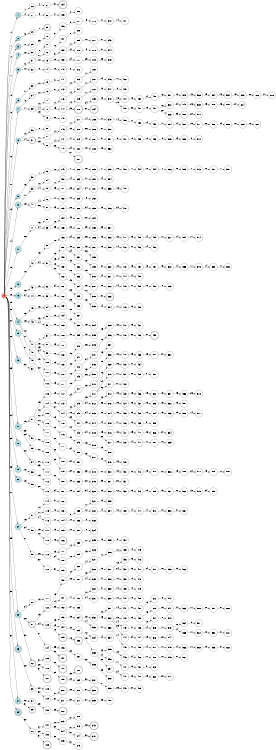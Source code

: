 digraph APTA {
__start0 [label="" shape="none"];

rankdir=LR;
size="8,5";

s0 [style="filled", color="black", fillcolor="#ff817b" shape="circle", label="0"];
s1 [style="rounded,filled", color="black", fillcolor="powderblue" shape="doublecircle", label="1"];
s2 [style="filled", color="black", fillcolor="powderblue" shape="circle", label="2"];
s3 [style="rounded,filled", color="black", fillcolor="powderblue" shape="doublecircle", label="3"];
s4 [style="filled", color="black", fillcolor="powderblue" shape="circle", label="4"];
s5 [style="filled", color="black", fillcolor="powderblue" shape="circle", label="5"];
s6 [style="filled", color="black", fillcolor="powderblue" shape="circle", label="6"];
s7 [style="filled", color="black", fillcolor="powderblue" shape="circle", label="7"];
s8 [style="filled", color="black", fillcolor="powderblue" shape="circle", label="8"];
s9 [style="filled", color="black", fillcolor="powderblue" shape="circle", label="9"];
s10 [style="filled", color="black", fillcolor="powderblue" shape="circle", label="10"];
s11 [style="filled", color="black", fillcolor="powderblue" shape="circle", label="11"];
s12 [style="filled", color="black", fillcolor="powderblue" shape="circle", label="12"];
s13 [style="filled", color="black", fillcolor="powderblue" shape="circle", label="13"];
s14 [style="filled", color="black", fillcolor="powderblue" shape="circle", label="14"];
s15 [style="filled", color="black", fillcolor="powderblue" shape="circle", label="15"];
s16 [style="filled", color="black", fillcolor="powderblue" shape="circle", label="16"];
s17 [style="filled", color="black", fillcolor="powderblue" shape="circle", label="17"];
s18 [style="filled", color="black", fillcolor="powderblue" shape="circle", label="18"];
s19 [style="filled", color="black", fillcolor="powderblue" shape="circle", label="19"];
s20 [style="filled", color="black", fillcolor="powderblue" shape="circle", label="20"];
s21 [style="filled", color="black", fillcolor="powderblue" shape="circle", label="21"];
s22 [style="filled", color="black", fillcolor="powderblue" shape="circle", label="22"];
s23 [style="rounded,filled", color="black", fillcolor="powderblue" shape="doublecircle", label="23"];
s24 [style="filled", color="black", fillcolor="powderblue" shape="circle", label="24"];
s25 [style="rounded,filled", color="black", fillcolor="powderblue" shape="doublecircle", label="25"];
s26 [style="filled", color="black", fillcolor="white" shape="circle", label="26"];
s27 [style="filled", color="black", fillcolor="white" shape="circle", label="27"];
s28 [style="filled", color="black", fillcolor="white" shape="circle", label="28"];
s29 [style="filled", color="black", fillcolor="white" shape="circle", label="29"];
s30 [style="filled", color="black", fillcolor="white" shape="circle", label="30"];
s31 [style="filled", color="black", fillcolor="white" shape="circle", label="31"];
s32 [style="filled", color="black", fillcolor="white" shape="circle", label="32"];
s33 [style="filled", color="black", fillcolor="white" shape="circle", label="33"];
s34 [style="filled", color="black", fillcolor="white" shape="circle", label="34"];
s35 [style="filled", color="black", fillcolor="white" shape="circle", label="35"];
s36 [style="filled", color="black", fillcolor="white" shape="circle", label="36"];
s37 [style="rounded,filled", color="black", fillcolor="white" shape="doublecircle", label="37"];
s38 [style="filled", color="black", fillcolor="white" shape="circle", label="38"];
s39 [style="filled", color="black", fillcolor="white" shape="circle", label="39"];
s40 [style="filled", color="black", fillcolor="white" shape="circle", label="40"];
s41 [style="filled", color="black", fillcolor="white" shape="circle", label="41"];
s42 [style="filled", color="black", fillcolor="white" shape="circle", label="42"];
s43 [style="filled", color="black", fillcolor="white" shape="circle", label="43"];
s44 [style="filled", color="black", fillcolor="white" shape="circle", label="44"];
s45 [style="filled", color="black", fillcolor="white" shape="circle", label="45"];
s46 [style="filled", color="black", fillcolor="white" shape="circle", label="46"];
s47 [style="filled", color="black", fillcolor="white" shape="circle", label="47"];
s48 [style="filled", color="black", fillcolor="white" shape="circle", label="48"];
s49 [style="filled", color="black", fillcolor="white" shape="circle", label="49"];
s50 [style="filled", color="black", fillcolor="white" shape="circle", label="50"];
s51 [style="filled", color="black", fillcolor="white" shape="circle", label="51"];
s52 [style="filled", color="black", fillcolor="white" shape="circle", label="52"];
s53 [style="filled", color="black", fillcolor="white" shape="circle", label="53"];
s54 [style="filled", color="black", fillcolor="white" shape="circle", label="54"];
s55 [style="filled", color="black", fillcolor="white" shape="circle", label="55"];
s56 [style="filled", color="black", fillcolor="white" shape="circle", label="56"];
s57 [style="filled", color="black", fillcolor="white" shape="circle", label="57"];
s58 [style="filled", color="black", fillcolor="white" shape="circle", label="58"];
s59 [style="filled", color="black", fillcolor="white" shape="circle", label="59"];
s60 [style="filled", color="black", fillcolor="white" shape="circle", label="60"];
s61 [style="rounded,filled", color="black", fillcolor="white" shape="doublecircle", label="61"];
s62 [style="rounded,filled", color="black", fillcolor="white" shape="doublecircle", label="62"];
s63 [style="filled", color="black", fillcolor="white" shape="circle", label="63"];
s64 [style="filled", color="black", fillcolor="white" shape="circle", label="64"];
s65 [style="rounded,filled", color="black", fillcolor="white" shape="doublecircle", label="65"];
s66 [style="filled", color="black", fillcolor="white" shape="circle", label="66"];
s67 [style="filled", color="black", fillcolor="white" shape="circle", label="67"];
s68 [style="filled", color="black", fillcolor="white" shape="circle", label="68"];
s69 [style="rounded,filled", color="black", fillcolor="white" shape="doublecircle", label="69"];
s70 [style="filled", color="black", fillcolor="white" shape="circle", label="70"];
s71 [style="filled", color="black", fillcolor="white" shape="circle", label="71"];
s72 [style="filled", color="black", fillcolor="white" shape="circle", label="72"];
s73 [style="filled", color="black", fillcolor="white" shape="circle", label="73"];
s74 [style="filled", color="black", fillcolor="white" shape="circle", label="74"];
s75 [style="filled", color="black", fillcolor="white" shape="circle", label="75"];
s76 [style="filled", color="black", fillcolor="white" shape="circle", label="76"];
s77 [style="filled", color="black", fillcolor="white" shape="circle", label="77"];
s78 [style="filled", color="black", fillcolor="white" shape="circle", label="78"];
s79 [style="filled", color="black", fillcolor="white" shape="circle", label="79"];
s80 [style="filled", color="black", fillcolor="white" shape="circle", label="80"];
s81 [style="filled", color="black", fillcolor="white" shape="circle", label="81"];
s82 [style="filled", color="black", fillcolor="white" shape="circle", label="82"];
s83 [style="filled", color="black", fillcolor="white" shape="circle", label="83"];
s84 [style="filled", color="black", fillcolor="white" shape="circle", label="84"];
s85 [style="filled", color="black", fillcolor="white" shape="circle", label="85"];
s86 [style="filled", color="black", fillcolor="white" shape="circle", label="86"];
s87 [style="filled", color="black", fillcolor="white" shape="circle", label="87"];
s88 [style="filled", color="black", fillcolor="white" shape="circle", label="88"];
s89 [style="filled", color="black", fillcolor="white" shape="circle", label="89"];
s90 [style="filled", color="black", fillcolor="white" shape="circle", label="90"];
s91 [style="filled", color="black", fillcolor="white" shape="circle", label="91"];
s92 [style="filled", color="black", fillcolor="white" shape="circle", label="92"];
s93 [style="filled", color="black", fillcolor="white" shape="circle", label="93"];
s94 [style="filled", color="black", fillcolor="white" shape="circle", label="94"];
s95 [style="filled", color="black", fillcolor="white" shape="circle", label="95"];
s96 [style="filled", color="black", fillcolor="white" shape="circle", label="96"];
s97 [style="filled", color="black", fillcolor="white" shape="circle", label="97"];
s98 [style="filled", color="black", fillcolor="white" shape="circle", label="98"];
s99 [style="filled", color="black", fillcolor="white" shape="circle", label="99"];
s100 [style="filled", color="black", fillcolor="white" shape="circle", label="100"];
s101 [style="filled", color="black", fillcolor="white" shape="circle", label="101"];
s102 [style="filled", color="black", fillcolor="white" shape="circle", label="102"];
s103 [style="filled", color="black", fillcolor="white" shape="circle", label="103"];
s104 [style="filled", color="black", fillcolor="white" shape="circle", label="104"];
s105 [style="filled", color="black", fillcolor="white" shape="circle", label="105"];
s106 [style="filled", color="black", fillcolor="white" shape="circle", label="106"];
s107 [style="filled", color="black", fillcolor="white" shape="circle", label="107"];
s108 [style="filled", color="black", fillcolor="white" shape="circle", label="108"];
s109 [style="filled", color="black", fillcolor="white" shape="circle", label="109"];
s110 [style="filled", color="black", fillcolor="white" shape="circle", label="110"];
s111 [style="filled", color="black", fillcolor="white" shape="circle", label="111"];
s112 [style="filled", color="black", fillcolor="white" shape="circle", label="112"];
s113 [style="filled", color="black", fillcolor="white" shape="circle", label="113"];
s114 [style="filled", color="black", fillcolor="white" shape="circle", label="114"];
s115 [style="filled", color="black", fillcolor="white" shape="circle", label="115"];
s116 [style="filled", color="black", fillcolor="white" shape="circle", label="116"];
s117 [style="filled", color="black", fillcolor="white" shape="circle", label="117"];
s118 [style="filled", color="black", fillcolor="white" shape="circle", label="118"];
s119 [style="filled", color="black", fillcolor="white" shape="circle", label="119"];
s120 [style="filled", color="black", fillcolor="white" shape="circle", label="120"];
s121 [style="filled", color="black", fillcolor="white" shape="circle", label="121"];
s122 [style="filled", color="black", fillcolor="white" shape="circle", label="122"];
s123 [style="filled", color="black", fillcolor="white" shape="circle", label="123"];
s124 [style="filled", color="black", fillcolor="white" shape="circle", label="124"];
s125 [style="filled", color="black", fillcolor="white" shape="circle", label="125"];
s126 [style="filled", color="black", fillcolor="white" shape="circle", label="126"];
s127 [style="rounded,filled", color="black", fillcolor="white" shape="doublecircle", label="127"];
s128 [style="filled", color="black", fillcolor="white" shape="circle", label="128"];
s129 [style="filled", color="black", fillcolor="white" shape="circle", label="129"];
s130 [style="filled", color="black", fillcolor="white" shape="circle", label="130"];
s131 [style="filled", color="black", fillcolor="white" shape="circle", label="131"];
s132 [style="filled", color="black", fillcolor="white" shape="circle", label="132"];
s133 [style="rounded,filled", color="black", fillcolor="white" shape="doublecircle", label="133"];
s134 [style="rounded,filled", color="black", fillcolor="white" shape="doublecircle", label="134"];
s135 [style="filled", color="black", fillcolor="white" shape="circle", label="135"];
s136 [style="filled", color="black", fillcolor="white" shape="circle", label="136"];
s137 [style="filled", color="black", fillcolor="white" shape="circle", label="137"];
s138 [style="filled", color="black", fillcolor="white" shape="circle", label="138"];
s139 [style="filled", color="black", fillcolor="white" shape="circle", label="139"];
s140 [style="filled", color="black", fillcolor="white" shape="circle", label="140"];
s141 [style="filled", color="black", fillcolor="white" shape="circle", label="141"];
s142 [style="filled", color="black", fillcolor="white" shape="circle", label="142"];
s143 [style="filled", color="black", fillcolor="white" shape="circle", label="143"];
s144 [style="filled", color="black", fillcolor="white" shape="circle", label="144"];
s145 [style="filled", color="black", fillcolor="white" shape="circle", label="145"];
s146 [style="filled", color="black", fillcolor="white" shape="circle", label="146"];
s147 [style="filled", color="black", fillcolor="white" shape="circle", label="147"];
s148 [style="filled", color="black", fillcolor="white" shape="circle", label="148"];
s149 [style="filled", color="black", fillcolor="white" shape="circle", label="149"];
s150 [style="filled", color="black", fillcolor="white" shape="circle", label="150"];
s151 [style="filled", color="black", fillcolor="white" shape="circle", label="151"];
s152 [style="filled", color="black", fillcolor="white" shape="circle", label="152"];
s153 [style="filled", color="black", fillcolor="white" shape="circle", label="153"];
s154 [style="filled", color="black", fillcolor="white" shape="circle", label="154"];
s155 [style="filled", color="black", fillcolor="white" shape="circle", label="155"];
s156 [style="filled", color="black", fillcolor="white" shape="circle", label="156"];
s157 [style="filled", color="black", fillcolor="white" shape="circle", label="157"];
s158 [style="filled", color="black", fillcolor="white" shape="circle", label="158"];
s159 [style="filled", color="black", fillcolor="white" shape="circle", label="159"];
s160 [style="filled", color="black", fillcolor="white" shape="circle", label="160"];
s161 [style="filled", color="black", fillcolor="white" shape="circle", label="161"];
s162 [style="filled", color="black", fillcolor="white" shape="circle", label="162"];
s163 [style="filled", color="black", fillcolor="white" shape="circle", label="163"];
s164 [style="filled", color="black", fillcolor="white" shape="circle", label="164"];
s165 [style="filled", color="black", fillcolor="white" shape="circle", label="165"];
s166 [style="filled", color="black", fillcolor="white" shape="circle", label="166"];
s167 [style="filled", color="black", fillcolor="white" shape="circle", label="167"];
s168 [style="filled", color="black", fillcolor="white" shape="circle", label="168"];
s169 [style="filled", color="black", fillcolor="white" shape="circle", label="169"];
s170 [style="filled", color="black", fillcolor="white" shape="circle", label="170"];
s171 [style="filled", color="black", fillcolor="white" shape="circle", label="171"];
s172 [style="filled", color="black", fillcolor="white" shape="circle", label="172"];
s173 [style="filled", color="black", fillcolor="white" shape="circle", label="173"];
s174 [style="filled", color="black", fillcolor="white" shape="circle", label="174"];
s175 [style="filled", color="black", fillcolor="white" shape="circle", label="175"];
s176 [style="filled", color="black", fillcolor="white" shape="circle", label="176"];
s177 [style="filled", color="black", fillcolor="white" shape="circle", label="177"];
s178 [style="filled", color="black", fillcolor="white" shape="circle", label="178"];
s179 [style="filled", color="black", fillcolor="white" shape="circle", label="179"];
s180 [style="filled", color="black", fillcolor="white" shape="circle", label="180"];
s181 [style="filled", color="black", fillcolor="white" shape="circle", label="181"];
s182 [style="filled", color="black", fillcolor="white" shape="circle", label="182"];
s183 [style="filled", color="black", fillcolor="white" shape="circle", label="183"];
s184 [style="filled", color="black", fillcolor="white" shape="circle", label="184"];
s185 [style="filled", color="black", fillcolor="white" shape="circle", label="185"];
s186 [style="rounded,filled", color="black", fillcolor="white" shape="doublecircle", label="186"];
s187 [style="filled", color="black", fillcolor="white" shape="circle", label="187"];
s188 [style="filled", color="black", fillcolor="white" shape="circle", label="188"];
s189 [style="filled", color="black", fillcolor="white" shape="circle", label="189"];
s190 [style="filled", color="black", fillcolor="white" shape="circle", label="190"];
s191 [style="filled", color="black", fillcolor="white" shape="circle", label="191"];
s192 [style="filled", color="black", fillcolor="white" shape="circle", label="192"];
s193 [style="filled", color="black", fillcolor="white" shape="circle", label="193"];
s194 [style="filled", color="black", fillcolor="white" shape="circle", label="194"];
s195 [style="rounded,filled", color="black", fillcolor="white" shape="doublecircle", label="195"];
s196 [style="filled", color="black", fillcolor="white" shape="circle", label="196"];
s197 [style="rounded,filled", color="black", fillcolor="white" shape="doublecircle", label="197"];
s198 [style="rounded,filled", color="black", fillcolor="white" shape="doublecircle", label="198"];
s199 [style="rounded,filled", color="black", fillcolor="white" shape="doublecircle", label="199"];
s200 [style="rounded,filled", color="black", fillcolor="white" shape="doublecircle", label="200"];
s201 [style="filled", color="black", fillcolor="white" shape="circle", label="201"];
s202 [style="rounded,filled", color="black", fillcolor="white" shape="doublecircle", label="202"];
s203 [style="filled", color="black", fillcolor="white" shape="circle", label="203"];
s204 [style="filled", color="black", fillcolor="white" shape="circle", label="204"];
s205 [style="filled", color="black", fillcolor="white" shape="circle", label="205"];
s206 [style="filled", color="black", fillcolor="white" shape="circle", label="206"];
s207 [style="filled", color="black", fillcolor="white" shape="circle", label="207"];
s208 [style="filled", color="black", fillcolor="white" shape="circle", label="208"];
s209 [style="filled", color="black", fillcolor="white" shape="circle", label="209"];
s210 [style="filled", color="black", fillcolor="white" shape="circle", label="210"];
s211 [style="filled", color="black", fillcolor="white" shape="circle", label="211"];
s212 [style="filled", color="black", fillcolor="white" shape="circle", label="212"];
s213 [style="filled", color="black", fillcolor="white" shape="circle", label="213"];
s214 [style="filled", color="black", fillcolor="white" shape="circle", label="214"];
s215 [style="filled", color="black", fillcolor="white" shape="circle", label="215"];
s216 [style="rounded,filled", color="black", fillcolor="white" shape="doublecircle", label="216"];
s217 [style="filled", color="black", fillcolor="white" shape="circle", label="217"];
s218 [style="filled", color="black", fillcolor="white" shape="circle", label="218"];
s219 [style="filled", color="black", fillcolor="white" shape="circle", label="219"];
s220 [style="filled", color="black", fillcolor="white" shape="circle", label="220"];
s221 [style="rounded,filled", color="black", fillcolor="white" shape="doublecircle", label="221"];
s222 [style="filled", color="black", fillcolor="white" shape="circle", label="222"];
s223 [style="filled", color="black", fillcolor="white" shape="circle", label="223"];
s224 [style="filled", color="black", fillcolor="white" shape="circle", label="224"];
s225 [style="filled", color="black", fillcolor="white" shape="circle", label="225"];
s226 [style="filled", color="black", fillcolor="white" shape="circle", label="226"];
s227 [style="filled", color="black", fillcolor="white" shape="circle", label="227"];
s228 [style="filled", color="black", fillcolor="white" shape="circle", label="228"];
s229 [style="filled", color="black", fillcolor="white" shape="circle", label="229"];
s230 [style="filled", color="black", fillcolor="white" shape="circle", label="230"];
s231 [style="filled", color="black", fillcolor="white" shape="circle", label="231"];
s232 [style="filled", color="black", fillcolor="white" shape="circle", label="232"];
s233 [style="filled", color="black", fillcolor="white" shape="circle", label="233"];
s234 [style="filled", color="black", fillcolor="white" shape="circle", label="234"];
s235 [style="filled", color="black", fillcolor="white" shape="circle", label="235"];
s236 [style="filled", color="black", fillcolor="white" shape="circle", label="236"];
s237 [style="filled", color="black", fillcolor="white" shape="circle", label="237"];
s238 [style="filled", color="black", fillcolor="white" shape="circle", label="238"];
s239 [style="filled", color="black", fillcolor="white" shape="circle", label="239"];
s240 [style="filled", color="black", fillcolor="white" shape="circle", label="240"];
s241 [style="filled", color="black", fillcolor="white" shape="circle", label="241"];
s242 [style="filled", color="black", fillcolor="white" shape="circle", label="242"];
s243 [style="filled", color="black", fillcolor="white" shape="circle", label="243"];
s244 [style="filled", color="black", fillcolor="white" shape="circle", label="244"];
s245 [style="filled", color="black", fillcolor="white" shape="circle", label="245"];
s246 [style="filled", color="black", fillcolor="white" shape="circle", label="246"];
s247 [style="filled", color="black", fillcolor="white" shape="circle", label="247"];
s248 [style="filled", color="black", fillcolor="white" shape="circle", label="248"];
s249 [style="filled", color="black", fillcolor="white" shape="circle", label="249"];
s250 [style="filled", color="black", fillcolor="white" shape="circle", label="250"];
s251 [style="filled", color="black", fillcolor="white" shape="circle", label="251"];
s252 [style="filled", color="black", fillcolor="white" shape="circle", label="252"];
s253 [style="filled", color="black", fillcolor="white" shape="circle", label="253"];
s254 [style="filled", color="black", fillcolor="white" shape="circle", label="254"];
s255 [style="filled", color="black", fillcolor="white" shape="circle", label="255"];
s256 [style="filled", color="black", fillcolor="white" shape="circle", label="256"];
s257 [style="filled", color="black", fillcolor="white" shape="circle", label="257"];
s258 [style="filled", color="black", fillcolor="white" shape="circle", label="258"];
s259 [style="filled", color="black", fillcolor="white" shape="circle", label="259"];
s260 [style="filled", color="black", fillcolor="white" shape="circle", label="260"];
s261 [style="filled", color="black", fillcolor="white" shape="circle", label="261"];
s262 [style="filled", color="black", fillcolor="white" shape="circle", label="262"];
s263 [style="filled", color="black", fillcolor="white" shape="circle", label="263"];
s264 [style="filled", color="black", fillcolor="white" shape="circle", label="264"];
s265 [style="filled", color="black", fillcolor="white" shape="circle", label="265"];
s266 [style="rounded,filled", color="black", fillcolor="white" shape="doublecircle", label="266"];
s267 [style="filled", color="black", fillcolor="white" shape="circle", label="267"];
s268 [style="rounded,filled", color="black", fillcolor="white" shape="doublecircle", label="268"];
s269 [style="filled", color="black", fillcolor="white" shape="circle", label="269"];
s270 [style="filled", color="black", fillcolor="white" shape="circle", label="270"];
s271 [style="filled", color="black", fillcolor="white" shape="circle", label="271"];
s272 [style="filled", color="black", fillcolor="white" shape="circle", label="272"];
s273 [style="filled", color="black", fillcolor="white" shape="circle", label="273"];
s274 [style="filled", color="black", fillcolor="white" shape="circle", label="274"];
s275 [style="filled", color="black", fillcolor="white" shape="circle", label="275"];
s276 [style="filled", color="black", fillcolor="white" shape="circle", label="276"];
s277 [style="filled", color="black", fillcolor="white" shape="circle", label="277"];
s278 [style="filled", color="black", fillcolor="white" shape="circle", label="278"];
s279 [style="filled", color="black", fillcolor="white" shape="circle", label="279"];
s280 [style="filled", color="black", fillcolor="white" shape="circle", label="280"];
s281 [style="filled", color="black", fillcolor="white" shape="circle", label="281"];
s282 [style="filled", color="black", fillcolor="white" shape="circle", label="282"];
s283 [style="filled", color="black", fillcolor="white" shape="circle", label="283"];
s284 [style="rounded,filled", color="black", fillcolor="white" shape="doublecircle", label="284"];
s285 [style="filled", color="black", fillcolor="white" shape="circle", label="285"];
s286 [style="filled", color="black", fillcolor="white" shape="circle", label="286"];
s287 [style="filled", color="black", fillcolor="white" shape="circle", label="287"];
s288 [style="filled", color="black", fillcolor="white" shape="circle", label="288"];
s289 [style="filled", color="black", fillcolor="white" shape="circle", label="289"];
s290 [style="filled", color="black", fillcolor="white" shape="circle", label="290"];
s291 [style="filled", color="black", fillcolor="white" shape="circle", label="291"];
s292 [style="filled", color="black", fillcolor="white" shape="circle", label="292"];
s293 [style="filled", color="black", fillcolor="white" shape="circle", label="293"];
s294 [style="filled", color="black", fillcolor="white" shape="circle", label="294"];
s295 [style="filled", color="black", fillcolor="white" shape="circle", label="295"];
s296 [style="filled", color="black", fillcolor="white" shape="circle", label="296"];
s297 [style="filled", color="black", fillcolor="white" shape="circle", label="297"];
s298 [style="filled", color="black", fillcolor="white" shape="circle", label="298"];
s299 [style="filled", color="black", fillcolor="white" shape="circle", label="299"];
s300 [style="filled", color="black", fillcolor="white" shape="circle", label="300"];
s301 [style="filled", color="black", fillcolor="white" shape="circle", label="301"];
s302 [style="filled", color="black", fillcolor="white" shape="circle", label="302"];
s303 [style="filled", color="black", fillcolor="white" shape="circle", label="303"];
s304 [style="filled", color="black", fillcolor="white" shape="circle", label="304"];
s305 [style="filled", color="black", fillcolor="white" shape="circle", label="305"];
s306 [style="filled", color="black", fillcolor="white" shape="circle", label="306"];
s307 [style="filled", color="black", fillcolor="white" shape="circle", label="307"];
s308 [style="filled", color="black", fillcolor="white" shape="circle", label="308"];
s309 [style="filled", color="black", fillcolor="white" shape="circle", label="309"];
s310 [style="filled", color="black", fillcolor="white" shape="circle", label="310"];
s311 [style="filled", color="black", fillcolor="white" shape="circle", label="311"];
s312 [style="filled", color="black", fillcolor="white" shape="circle", label="312"];
s313 [style="filled", color="black", fillcolor="white" shape="circle", label="313"];
s314 [style="filled", color="black", fillcolor="white" shape="circle", label="314"];
s315 [style="filled", color="black", fillcolor="white" shape="circle", label="315"];
s316 [style="filled", color="black", fillcolor="white" shape="circle", label="316"];
s317 [style="filled", color="black", fillcolor="white" shape="circle", label="317"];
s318 [style="filled", color="black", fillcolor="white" shape="circle", label="318"];
s319 [style="filled", color="black", fillcolor="white" shape="circle", label="319"];
s320 [style="filled", color="black", fillcolor="white" shape="circle", label="320"];
s321 [style="filled", color="black", fillcolor="white" shape="circle", label="321"];
s322 [style="filled", color="black", fillcolor="white" shape="circle", label="322"];
s323 [style="filled", color="black", fillcolor="white" shape="circle", label="323"];
s324 [style="filled", color="black", fillcolor="white" shape="circle", label="324"];
s325 [style="filled", color="black", fillcolor="white" shape="circle", label="325"];
s326 [style="filled", color="black", fillcolor="white" shape="circle", label="326"];
s327 [style="filled", color="black", fillcolor="white" shape="circle", label="327"];
s328 [style="filled", color="black", fillcolor="white" shape="circle", label="328"];
s329 [style="filled", color="black", fillcolor="white" shape="circle", label="329"];
s330 [style="filled", color="black", fillcolor="white" shape="circle", label="330"];
s331 [style="filled", color="black", fillcolor="white" shape="circle", label="331"];
s332 [style="filled", color="black", fillcolor="white" shape="circle", label="332"];
s333 [style="filled", color="black", fillcolor="white" shape="circle", label="333"];
s334 [style="filled", color="black", fillcolor="white" shape="circle", label="334"];
s335 [style="filled", color="black", fillcolor="white" shape="circle", label="335"];
s336 [style="filled", color="black", fillcolor="white" shape="circle", label="336"];
s337 [style="filled", color="black", fillcolor="white" shape="circle", label="337"];
s338 [style="rounded,filled", color="black", fillcolor="white" shape="doublecircle", label="338"];
s339 [style="filled", color="black", fillcolor="white" shape="circle", label="339"];
s340 [style="rounded,filled", color="black", fillcolor="white" shape="doublecircle", label="340"];
s341 [style="rounded,filled", color="black", fillcolor="white" shape="doublecircle", label="341"];
s342 [style="filled", color="black", fillcolor="white" shape="circle", label="342"];
s343 [style="filled", color="black", fillcolor="white" shape="circle", label="343"];
s344 [style="filled", color="black", fillcolor="white" shape="circle", label="344"];
s345 [style="filled", color="black", fillcolor="white" shape="circle", label="345"];
s346 [style="filled", color="black", fillcolor="white" shape="circle", label="346"];
s347 [style="filled", color="black", fillcolor="white" shape="circle", label="347"];
s348 [style="filled", color="black", fillcolor="white" shape="circle", label="348"];
s349 [style="filled", color="black", fillcolor="white" shape="circle", label="349"];
s350 [style="filled", color="black", fillcolor="white" shape="circle", label="350"];
s351 [style="filled", color="black", fillcolor="white" shape="circle", label="351"];
s352 [style="filled", color="black", fillcolor="white" shape="circle", label="352"];
s353 [style="filled", color="black", fillcolor="white" shape="circle", label="353"];
s354 [style="filled", color="black", fillcolor="white" shape="circle", label="354"];
s355 [style="filled", color="black", fillcolor="white" shape="circle", label="355"];
s356 [style="filled", color="black", fillcolor="white" shape="circle", label="356"];
s357 [style="filled", color="black", fillcolor="white" shape="circle", label="357"];
s358 [style="filled", color="black", fillcolor="white" shape="circle", label="358"];
s359 [style="filled", color="black", fillcolor="white" shape="circle", label="359"];
s360 [style="filled", color="black", fillcolor="white" shape="circle", label="360"];
s361 [style="filled", color="black", fillcolor="white" shape="circle", label="361"];
s362 [style="filled", color="black", fillcolor="white" shape="circle", label="362"];
s363 [style="rounded,filled", color="black", fillcolor="white" shape="doublecircle", label="363"];
s364 [style="filled", color="black", fillcolor="white" shape="circle", label="364"];
s365 [style="filled", color="black", fillcolor="white" shape="circle", label="365"];
s366 [style="filled", color="black", fillcolor="white" shape="circle", label="366"];
s367 [style="filled", color="black", fillcolor="white" shape="circle", label="367"];
s368 [style="filled", color="black", fillcolor="white" shape="circle", label="368"];
s369 [style="filled", color="black", fillcolor="white" shape="circle", label="369"];
s370 [style="filled", color="black", fillcolor="white" shape="circle", label="370"];
s371 [style="filled", color="black", fillcolor="white" shape="circle", label="371"];
s372 [style="filled", color="black", fillcolor="white" shape="circle", label="372"];
s373 [style="filled", color="black", fillcolor="white" shape="circle", label="373"];
s374 [style="filled", color="black", fillcolor="white" shape="circle", label="374"];
s375 [style="filled", color="black", fillcolor="white" shape="circle", label="375"];
s376 [style="filled", color="black", fillcolor="white" shape="circle", label="376"];
s377 [style="filled", color="black", fillcolor="white" shape="circle", label="377"];
s378 [style="filled", color="black", fillcolor="white" shape="circle", label="378"];
s379 [style="filled", color="black", fillcolor="white" shape="circle", label="379"];
s380 [style="filled", color="black", fillcolor="white" shape="circle", label="380"];
s381 [style="filled", color="black", fillcolor="white" shape="circle", label="381"];
s382 [style="filled", color="black", fillcolor="white" shape="circle", label="382"];
s383 [style="filled", color="black", fillcolor="white" shape="circle", label="383"];
s384 [style="filled", color="black", fillcolor="white" shape="circle", label="384"];
s385 [style="filled", color="black", fillcolor="white" shape="circle", label="385"];
s386 [style="filled", color="black", fillcolor="white" shape="circle", label="386"];
s387 [style="filled", color="black", fillcolor="white" shape="circle", label="387"];
s388 [style="filled", color="black", fillcolor="white" shape="circle", label="388"];
s389 [style="filled", color="black", fillcolor="white" shape="circle", label="389"];
s390 [style="filled", color="black", fillcolor="white" shape="circle", label="390"];
s391 [style="filled", color="black", fillcolor="white" shape="circle", label="391"];
s392 [style="filled", color="black", fillcolor="white" shape="circle", label="392"];
s393 [style="filled", color="black", fillcolor="white" shape="circle", label="393"];
s394 [style="filled", color="black", fillcolor="white" shape="circle", label="394"];
s395 [style="filled", color="black", fillcolor="white" shape="circle", label="395"];
s396 [style="filled", color="black", fillcolor="white" shape="circle", label="396"];
s397 [style="filled", color="black", fillcolor="white" shape="circle", label="397"];
s398 [style="filled", color="black", fillcolor="white" shape="circle", label="398"];
s399 [style="filled", color="black", fillcolor="white" shape="circle", label="399"];
s400 [style="filled", color="black", fillcolor="white" shape="circle", label="400"];
s401 [style="filled", color="black", fillcolor="white" shape="circle", label="401"];
s402 [style="filled", color="black", fillcolor="white" shape="circle", label="402"];
s403 [style="filled", color="black", fillcolor="white" shape="circle", label="403"];
s404 [style="filled", color="black", fillcolor="white" shape="circle", label="404"];
s405 [style="filled", color="black", fillcolor="white" shape="circle", label="405"];
s406 [style="filled", color="black", fillcolor="white" shape="circle", label="406"];
s407 [style="filled", color="black", fillcolor="white" shape="circle", label="407"];
s408 [style="filled", color="black", fillcolor="white" shape="circle", label="408"];
s409 [style="filled", color="black", fillcolor="white" shape="circle", label="409"];
s410 [style="filled", color="black", fillcolor="white" shape="circle", label="410"];
s411 [style="filled", color="black", fillcolor="white" shape="circle", label="411"];
s412 [style="filled", color="black", fillcolor="white" shape="circle", label="412"];
s413 [style="filled", color="black", fillcolor="white" shape="circle", label="413"];
s414 [style="filled", color="black", fillcolor="white" shape="circle", label="414"];
s415 [style="filled", color="black", fillcolor="white" shape="circle", label="415"];
s416 [style="filled", color="black", fillcolor="white" shape="circle", label="416"];
s417 [style="filled", color="black", fillcolor="white" shape="circle", label="417"];
s418 [style="filled", color="black", fillcolor="white" shape="circle", label="418"];
s419 [style="filled", color="black", fillcolor="white" shape="circle", label="419"];
s420 [style="filled", color="black", fillcolor="white" shape="circle", label="420"];
s421 [style="filled", color="black", fillcolor="white" shape="circle", label="421"];
s422 [style="filled", color="black", fillcolor="white" shape="circle", label="422"];
s423 [style="filled", color="black", fillcolor="white" shape="circle", label="423"];
s424 [style="filled", color="black", fillcolor="white" shape="circle", label="424"];
s425 [style="filled", color="black", fillcolor="white" shape="circle", label="425"];
s426 [style="filled", color="black", fillcolor="white" shape="circle", label="426"];
s427 [style="filled", color="black", fillcolor="white" shape="circle", label="427"];
s428 [style="filled", color="black", fillcolor="white" shape="circle", label="428"];
s429 [style="filled", color="black", fillcolor="white" shape="circle", label="429"];
s430 [style="filled", color="black", fillcolor="white" shape="circle", label="430"];
s431 [style="filled", color="black", fillcolor="white" shape="circle", label="431"];
s432 [style="filled", color="black", fillcolor="white" shape="circle", label="432"];
s433 [style="filled", color="black", fillcolor="white" shape="circle", label="433"];
s434 [style="filled", color="black", fillcolor="white" shape="circle", label="434"];
s435 [style="filled", color="black", fillcolor="white" shape="circle", label="435"];
s436 [style="filled", color="black", fillcolor="white" shape="circle", label="436"];
s437 [style="filled", color="black", fillcolor="white" shape="circle", label="437"];
s438 [style="filled", color="black", fillcolor="white" shape="circle", label="438"];
s439 [style="filled", color="black", fillcolor="white" shape="circle", label="439"];
s440 [style="filled", color="black", fillcolor="white" shape="circle", label="440"];
s441 [style="filled", color="black", fillcolor="white" shape="circle", label="441"];
s442 [style="filled", color="black", fillcolor="white" shape="circle", label="442"];
s443 [style="filled", color="black", fillcolor="white" shape="circle", label="443"];
s444 [style="filled", color="black", fillcolor="white" shape="circle", label="444"];
s445 [style="filled", color="black", fillcolor="white" shape="circle", label="445"];
s446 [style="filled", color="black", fillcolor="white" shape="circle", label="446"];
s447 [style="filled", color="black", fillcolor="white" shape="circle", label="447"];
s448 [style="filled", color="black", fillcolor="white" shape="circle", label="448"];
s449 [style="filled", color="black", fillcolor="white" shape="circle", label="449"];
s450 [style="filled", color="black", fillcolor="white" shape="circle", label="450"];
s451 [style="filled", color="black", fillcolor="white" shape="circle", label="451"];
s452 [style="filled", color="black", fillcolor="white" shape="circle", label="452"];
s453 [style="filled", color="black", fillcolor="white" shape="circle", label="453"];
s454 [style="filled", color="black", fillcolor="white" shape="circle", label="454"];
s455 [style="filled", color="black", fillcolor="white" shape="circle", label="455"];
s456 [style="filled", color="black", fillcolor="white" shape="circle", label="456"];
s457 [style="filled", color="black", fillcolor="white" shape="circle", label="457"];
s458 [style="filled", color="black", fillcolor="white" shape="circle", label="458"];
s459 [style="filled", color="black", fillcolor="white" shape="circle", label="459"];
s460 [style="filled", color="black", fillcolor="white" shape="circle", label="460"];
s461 [style="filled", color="black", fillcolor="white" shape="circle", label="461"];
s462 [style="filled", color="black", fillcolor="white" shape="circle", label="462"];
s463 [style="filled", color="black", fillcolor="white" shape="circle", label="463"];
s464 [style="filled", color="black", fillcolor="white" shape="circle", label="464"];
s465 [style="filled", color="black", fillcolor="white" shape="circle", label="465"];
s466 [style="filled", color="black", fillcolor="white" shape="circle", label="466"];
s467 [style="filled", color="black", fillcolor="white" shape="circle", label="467"];
s468 [style="filled", color="black", fillcolor="white" shape="circle", label="468"];
s469 [style="filled", color="black", fillcolor="white" shape="circle", label="469"];
s470 [style="filled", color="black", fillcolor="white" shape="circle", label="470"];
s471 [style="filled", color="black", fillcolor="white" shape="circle", label="471"];
s472 [style="filled", color="black", fillcolor="white" shape="circle", label="472"];
s473 [style="filled", color="black", fillcolor="white" shape="circle", label="473"];
s474 [style="filled", color="black", fillcolor="white" shape="circle", label="474"];
s475 [style="filled", color="black", fillcolor="white" shape="circle", label="475"];
s476 [style="filled", color="black", fillcolor="white" shape="circle", label="476"];
s477 [style="filled", color="black", fillcolor="white" shape="circle", label="477"];
s478 [style="filled", color="black", fillcolor="white" shape="circle", label="478"];
s479 [style="filled", color="black", fillcolor="white" shape="circle", label="479"];
s480 [style="filled", color="black", fillcolor="white" shape="circle", label="480"];
s481 [style="filled", color="black", fillcolor="white" shape="circle", label="481"];
s482 [style="filled", color="black", fillcolor="white" shape="circle", label="482"];
s483 [style="filled", color="black", fillcolor="white" shape="circle", label="483"];
s484 [style="filled", color="black", fillcolor="white" shape="circle", label="484"];
s485 [style="filled", color="black", fillcolor="white" shape="circle", label="485"];
s486 [style="filled", color="black", fillcolor="white" shape="circle", label="486"];
s487 [style="filled", color="black", fillcolor="white" shape="circle", label="487"];
s488 [style="filled", color="black", fillcolor="white" shape="circle", label="488"];
s489 [style="filled", color="black", fillcolor="white" shape="circle", label="489"];
s490 [style="filled", color="black", fillcolor="white" shape="circle", label="490"];
s491 [style="filled", color="black", fillcolor="white" shape="circle", label="491"];
s492 [style="filled", color="black", fillcolor="white" shape="circle", label="492"];
s493 [style="filled", color="black", fillcolor="white" shape="circle", label="493"];
s494 [style="filled", color="black", fillcolor="white" shape="circle", label="494"];
s495 [style="filled", color="black", fillcolor="white" shape="circle", label="495"];
s496 [style="filled", color="black", fillcolor="white" shape="circle", label="496"];
s497 [style="filled", color="black", fillcolor="white" shape="circle", label="497"];
s498 [style="filled", color="black", fillcolor="white" shape="circle", label="498"];
s499 [style="rounded,filled", color="black", fillcolor="white" shape="doublecircle", label="499"];
s500 [style="filled", color="black", fillcolor="white" shape="circle", label="500"];
s501 [style="filled", color="black", fillcolor="white" shape="circle", label="501"];
s502 [style="filled", color="black", fillcolor="white" shape="circle", label="502"];
s503 [style="filled", color="black", fillcolor="white" shape="circle", label="503"];
s504 [style="filled", color="black", fillcolor="white" shape="circle", label="504"];
s505 [style="filled", color="black", fillcolor="white" shape="circle", label="505"];
s506 [style="filled", color="black", fillcolor="white" shape="circle", label="506"];
s507 [style="filled", color="black", fillcolor="white" shape="circle", label="507"];
s508 [style="filled", color="black", fillcolor="white" shape="circle", label="508"];
s509 [style="filled", color="black", fillcolor="white" shape="circle", label="509"];
s510 [style="filled", color="black", fillcolor="white" shape="circle", label="510"];
s511 [style="filled", color="black", fillcolor="white" shape="circle", label="511"];
s512 [style="filled", color="black", fillcolor="white" shape="circle", label="512"];
s513 [style="filled", color="black", fillcolor="white" shape="circle", label="513"];
s514 [style="filled", color="black", fillcolor="white" shape="circle", label="514"];
s515 [style="filled", color="black", fillcolor="white" shape="circle", label="515"];
s516 [style="filled", color="black", fillcolor="white" shape="circle", label="516"];
s517 [style="filled", color="black", fillcolor="white" shape="circle", label="517"];
s518 [style="filled", color="black", fillcolor="white" shape="circle", label="518"];
s519 [style="filled", color="black", fillcolor="white" shape="circle", label="519"];
s520 [style="filled", color="black", fillcolor="white" shape="circle", label="520"];
s521 [style="filled", color="black", fillcolor="white" shape="circle", label="521"];
s522 [style="filled", color="black", fillcolor="white" shape="circle", label="522"];
s523 [style="filled", color="black", fillcolor="white" shape="circle", label="523"];
s524 [style="filled", color="black", fillcolor="white" shape="circle", label="524"];
s525 [style="filled", color="black", fillcolor="white" shape="circle", label="525"];
s526 [style="filled", color="black", fillcolor="white" shape="circle", label="526"];
s527 [style="filled", color="black", fillcolor="white" shape="circle", label="527"];
s528 [style="filled", color="black", fillcolor="white" shape="circle", label="528"];
s529 [style="filled", color="black", fillcolor="white" shape="circle", label="529"];
s530 [style="filled", color="black", fillcolor="white" shape="circle", label="530"];
s531 [style="filled", color="black", fillcolor="white" shape="circle", label="531"];
s532 [style="filled", color="black", fillcolor="white" shape="circle", label="532"];
s533 [style="filled", color="black", fillcolor="white" shape="circle", label="533"];
s534 [style="filled", color="black", fillcolor="white" shape="circle", label="534"];
s535 [style="filled", color="black", fillcolor="white" shape="circle", label="535"];
s536 [style="filled", color="black", fillcolor="white" shape="circle", label="536"];
s537 [style="filled", color="black", fillcolor="white" shape="circle", label="537"];
s538 [style="filled", color="black", fillcolor="white" shape="circle", label="538"];
s539 [style="filled", color="black", fillcolor="white" shape="circle", label="539"];
s540 [style="filled", color="black", fillcolor="white" shape="circle", label="540"];
s541 [style="filled", color="black", fillcolor="white" shape="circle", label="541"];
s542 [style="filled", color="black", fillcolor="white" shape="circle", label="542"];
s543 [style="filled", color="black", fillcolor="white" shape="circle", label="543"];
s544 [style="filled", color="black", fillcolor="white" shape="circle", label="544"];
s545 [style="filled", color="black", fillcolor="white" shape="circle", label="545"];
s546 [style="filled", color="black", fillcolor="white" shape="circle", label="546"];
s547 [style="filled", color="black", fillcolor="white" shape="circle", label="547"];
s548 [style="filled", color="black", fillcolor="white" shape="circle", label="548"];
s549 [style="filled", color="black", fillcolor="white" shape="circle", label="549"];
s550 [style="filled", color="black", fillcolor="white" shape="circle", label="550"];
s551 [style="filled", color="black", fillcolor="white" shape="circle", label="551"];
s552 [style="filled", color="black", fillcolor="white" shape="circle", label="552"];
s553 [style="filled", color="black", fillcolor="white" shape="circle", label="553"];
s554 [style="filled", color="black", fillcolor="white" shape="circle", label="554"];
s555 [style="filled", color="black", fillcolor="white" shape="circle", label="555"];
s556 [style="filled", color="black", fillcolor="white" shape="circle", label="556"];
s557 [style="filled", color="black", fillcolor="white" shape="circle", label="557"];
s558 [style="filled", color="black", fillcolor="white" shape="circle", label="558"];
s559 [style="filled", color="black", fillcolor="white" shape="circle", label="559"];
s560 [style="filled", color="black", fillcolor="white" shape="circle", label="560"];
s561 [style="filled", color="black", fillcolor="white" shape="circle", label="561"];
s562 [style="filled", color="black", fillcolor="white" shape="circle", label="562"];
s563 [style="filled", color="black", fillcolor="white" shape="circle", label="563"];
s564 [style="filled", color="black", fillcolor="white" shape="circle", label="564"];
s565 [style="filled", color="black", fillcolor="white" shape="circle", label="565"];
s566 [style="filled", color="black", fillcolor="white" shape="circle", label="566"];
s567 [style="filled", color="black", fillcolor="white" shape="circle", label="567"];
s568 [style="filled", color="black", fillcolor="white" shape="circle", label="568"];
s569 [style="filled", color="black", fillcolor="white" shape="circle", label="569"];
s570 [style="filled", color="black", fillcolor="white" shape="circle", label="570"];
s571 [style="filled", color="black", fillcolor="white" shape="circle", label="571"];
s572 [style="filled", color="black", fillcolor="white" shape="circle", label="572"];
s573 [style="filled", color="black", fillcolor="white" shape="circle", label="573"];
s574 [style="filled", color="black", fillcolor="white" shape="circle", label="574"];
s575 [style="filled", color="black", fillcolor="white" shape="circle", label="575"];
s576 [style="filled", color="black", fillcolor="white" shape="circle", label="576"];
s577 [style="filled", color="black", fillcolor="white" shape="circle", label="577"];
s578 [style="filled", color="black", fillcolor="white" shape="circle", label="578"];
s579 [style="filled", color="black", fillcolor="white" shape="circle", label="579"];
s580 [style="filled", color="black", fillcolor="white" shape="circle", label="580"];
s581 [style="filled", color="black", fillcolor="white" shape="circle", label="581"];
s582 [style="filled", color="black", fillcolor="white" shape="circle", label="582"];
s583 [style="filled", color="black", fillcolor="white" shape="circle", label="583"];
s584 [style="filled", color="black", fillcolor="white" shape="circle", label="584"];
s585 [style="filled", color="black", fillcolor="white" shape="circle", label="585"];
s586 [style="filled", color="black", fillcolor="white" shape="circle", label="586"];
s587 [style="filled", color="black", fillcolor="white" shape="circle", label="587"];
s588 [style="filled", color="black", fillcolor="white" shape="circle", label="588"];
s589 [style="filled", color="black", fillcolor="white" shape="circle", label="589"];
s590 [style="filled", color="black", fillcolor="white" shape="circle", label="590"];
s591 [style="filled", color="black", fillcolor="white" shape="circle", label="591"];
s592 [style="filled", color="black", fillcolor="white" shape="circle", label="592"];
s593 [style="filled", color="black", fillcolor="white" shape="circle", label="593"];
s594 [style="filled", color="black", fillcolor="white" shape="circle", label="594"];
s595 [style="filled", color="black", fillcolor="white" shape="circle", label="595"];
s596 [style="filled", color="black", fillcolor="white" shape="circle", label="596"];
s597 [style="filled", color="black", fillcolor="white" shape="circle", label="597"];
s598 [style="filled", color="black", fillcolor="white" shape="circle", label="598"];
s599 [style="filled", color="black", fillcolor="white" shape="circle", label="599"];
s600 [style="filled", color="black", fillcolor="white" shape="circle", label="600"];
s601 [style="filled", color="black", fillcolor="white" shape="circle", label="601"];
s602 [style="filled", color="black", fillcolor="white" shape="circle", label="602"];
s603 [style="filled", color="black", fillcolor="white" shape="circle", label="603"];
s604 [style="filled", color="black", fillcolor="white" shape="circle", label="604"];
s605 [style="filled", color="black", fillcolor="white" shape="circle", label="605"];
s606 [style="filled", color="black", fillcolor="white" shape="circle", label="606"];
s607 [style="filled", color="black", fillcolor="white" shape="circle", label="607"];
s608 [style="filled", color="black", fillcolor="white" shape="circle", label="608"];
s0 -> s1 [label="0"];
s0 -> s2 [label="1"];
s0 -> s3 [label="2"];
s0 -> s4 [label="7"];
s0 -> s5 [label="8"];
s0 -> s6 [label="9"];
s0 -> s7 [label="10"];
s0 -> s8 [label="11"];
s0 -> s9 [label="12"];
s0 -> s10 [label="14"];
s0 -> s11 [label="15"];
s0 -> s12 [label="16"];
s0 -> s13 [label="18"];
s0 -> s14 [label="19"];
s0 -> s15 [label="20"];
s0 -> s16 [label="21"];
s0 -> s17 [label="22"];
s0 -> s18 [label="23"];
s0 -> s19 [label="24"];
s0 -> s20 [label="25"];
s0 -> s21 [label="26"];
s0 -> s22 [label="27"];
s0 -> s23 [label="29"];
s0 -> s24 [label="30"];
s0 -> s25 [label="31"];
s1 -> s26 [label="1"];
s1 -> s27 [label="2"];
s2 -> s28 [label="5"];
s3 -> s29 [label="0"];
s4 -> s30 [label="18"];
s5 -> s31 [label="9"];
s5 -> s32 [label="10"];
s6 -> s33 [label="11"];
s7 -> s34 [label="8"];
s7 -> s35 [label="11"];
s8 -> s36 [label="10"];
s8 -> s37 [label="14"];
s9 -> s38 [label="13"];
s10 -> s39 [label="11"];
s10 -> s40 [label="15"];
s11 -> s41 [label="26"];
s12 -> s42 [label="18"];
s13 -> s43 [label="19"];
s13 -> s44 [label="24"];
s14 -> s45 [label="13"];
s14 -> s46 [label="15"];
s14 -> s47 [label="18"];
s14 -> s48 [label="22"];
s15 -> s49 [label="21"];
s16 -> s50 [label="20"];
s17 -> s51 [label="19"];
s17 -> s52 [label="23"];
s17 -> s53 [label="28"];
s18 -> s54 [label="22"];
s19 -> s55 [label="18"];
s20 -> s56 [label="19"];
s21 -> s57 [label="15"];
s21 -> s58 [label="24"];
s21 -> s59 [label="27"];
s22 -> s60 [label="24"];
s22 -> s61 [label="26"];
s22 -> s62 [label="30"];
s23 -> s63 [label="28"];
s24 -> s64 [label="28"];
s24 -> s65 [label="31"];
s25 -> s66 [label="30"];
s26 -> s67 [label="4"];
s27 -> s68 [label="3"];
s28 -> s69 [label="7"];
s30 -> s70 [label="25"];
s31 -> s71 [label="8"];
s31 -> s72 [label="11"];
s31 -> s73 [label="12"];
s32 -> s74 [label="8"];
s33 -> s75 [label="10"];
s34 -> s76 [label="10"];
s35 -> s77 [label="10"];
s35 -> s78 [label="14"];
s35 -> s79 [label="15"];
s36 -> s80 [label="8"];
s37 -> s81 [label="11"];
s37 -> s82 [label="15"];
s38 -> s83 [label="7"];
s39 -> s84 [label="10"];
s39 -> s85 [label="14"];
s40 -> s86 [label="14"];
s40 -> s87 [label="26"];
s41 -> s88 [label="19"];
s41 -> s89 [label="24"];
s42 -> s90 [label="19"];
s42 -> s91 [label="24"];
s43 -> s92 [label="18"];
s44 -> s93 [label="26"];
s45 -> s94 [label="15"];
s46 -> s95 [label="13"];
s46 -> s96 [label="14"];
s47 -> s97 [label="7"];
s47 -> s98 [label="13"];
s47 -> s99 [label="15"];
s47 -> s100 [label="24"];
s48 -> s101 [label="19"];
s49 -> s102 [label="22"];
s51 -> s103 [label="15"];
s51 -> s104 [label="18"];
s51 -> s105 [label="22"];
s51 -> s106 [label="26"];
s51 -> s107 [label="27"];
s52 -> s108 [label="22"];
s53 -> s109 [label="22"];
s54 -> s110 [label="20"];
s54 -> s111 [label="23"];
s55 -> s112 [label="16"];
s56 -> s113 [label="28"];
s57 -> s114 [label="10"];
s57 -> s115 [label="11"];
s57 -> s116 [label="14"];
s58 -> s117 [label="15"];
s58 -> s118 [label="18"];
s59 -> s119 [label="26"];
s59 -> s120 [label="30"];
s60 -> s121 [label="18"];
s61 -> s122 [label="15"];
s61 -> s123 [label="24"];
s61 -> s124 [label="27"];
s62 -> s125 [label="27"];
s62 -> s126 [label="28"];
s62 -> s127 [label="31"];
s63 -> s128 [label="22"];
s63 -> s129 [label="30"];
s64 -> s130 [label="29"];
s66 -> s131 [label="27"];
s66 -> s132 [label="28"];
s66 -> s133 [label="31"];
s67 -> s134 [label="5"];
s68 -> s135 [label="2"];
s71 -> s136 [label="9"];
s72 -> s137 [label="10"];
s73 -> s138 [label="9"];
s73 -> s139 [label="13"];
s74 -> s140 [label="10"];
s75 -> s141 [label="8"];
s76 -> s142 [label="8"];
s78 -> s143 [label="11"];
s78 -> s144 [label="15"];
s79 -> s145 [label="26"];
s81 -> s146 [label="14"];
s82 -> s147 [label="14"];
s82 -> s148 [label="26"];
s83 -> s149 [label="18"];
s85 -> s150 [label="11"];
s85 -> s151 [label="15"];
s86 -> s152 [label="11"];
s87 -> s153 [label="15"];
s89 -> s154 [label="18"];
s89 -> s155 [label="25"];
s90 -> s156 [label="18"];
s91 -> s157 [label="13"];
s91 -> s158 [label="15"];
s91 -> s159 [label="18"];
s91 -> s160 [label="26"];
s92 -> s161 [label="24"];
s93 -> s162 [label="15"];
s94 -> s163 [label="13"];
s95 -> s164 [label="15"];
s96 -> s165 [label="15"];
s97 -> s166 [label="13"];
s98 -> s167 [label="15"];
s99 -> s168 [label="26"];
s100 -> s169 [label="13"];
s101 -> s170 [label="13"];
s102 -> s171 [label="19"];
s103 -> s172 [label="13"];
s104 -> s173 [label="13"];
s104 -> s174 [label="24"];
s105 -> s175 [label="19"];
s106 -> s176 [label="15"];
s107 -> s177 [label="26"];
s108 -> s178 [label="28"];
s109 -> s179 [label="23"];
s111 -> s180 [label="22"];
s113 -> s181 [label="24"];
s114 -> s182 [label="8"];
s115 -> s183 [label="10"];
s116 -> s184 [label="11"];
s117 -> s185 [label="13"];
s118 -> s186 [label="16"];
s119 -> s187 [label="15"];
s119 -> s188 [label="24"];
s120 -> s189 [label="31"];
s122 -> s190 [label="13"];
s122 -> s191 [label="14"];
s122 -> s192 [label="26"];
s123 -> s193 [label="13"];
s123 -> s194 [label="15"];
s123 -> s195 [label="18"];
s124 -> s196 [label="25"];
s124 -> s197 [label="26"];
s125 -> s198 [label="26"];
s126 -> s199 [label="29"];
s129 -> s200 [label="27"];
s129 -> s201 [label="31"];
s130 -> s202 [label="23"];
s131 -> s203 [label="26"];
s131 -> s204 [label="30"];
s132 -> s205 [label="30"];
s135 -> s206 [label="0"];
s136 -> s207 [label="8"];
s137 -> s208 [label="8"];
s138 -> s209 [label="11"];
s138 -> s210 [label="12"];
s139 -> s211 [label="24"];
s140 -> s212 [label="8"];
s142 -> s213 [label="10"];
s143 -> s214 [label="14"];
s144 -> s215 [label="14"];
s144 -> s216 [label="26"];
s146 -> s217 [label="11"];
s146 -> s218 [label="15"];
s147 -> s219 [label="11"];
s148 -> s220 [label="24"];
s148 -> s221 [label="27"];
s149 -> s222 [label="7"];
s150 -> s223 [label="14"];
s151 -> s224 [label="26"];
s152 -> s225 [label="10"];
s153 -> s226 [label="26"];
s154 -> s227 [label="19"];
s155 -> s228 [label="28"];
s156 -> s229 [label="24"];
s157 -> s230 [label="15"];
s157 -> s231 [label="24"];
s158 -> s232 [label="13"];
s159 -> s233 [label="16"];
s160 -> s234 [label="15"];
s161 -> s235 [label="26"];
s162 -> s236 [label="26"];
s163 -> s237 [label="15"];
s164 -> s238 [label="13"];
s166 -> s239 [label="15"];
s169 -> s240 [label="15"];
s170 -> s241 [label="15"];
s171 -> s242 [label="18"];
s172 -> s243 [label="15"];
s173 -> s244 [label="24"];
s174 -> s245 [label="13"];
s174 -> s246 [label="18"];
s174 -> s247 [label="26"];
s175 -> s248 [label="18"];
s176 -> s249 [label="13"];
s177 -> s250 [label="24"];
s178 -> s251 [label="22"];
s179 -> s252 [label="22"];
s180 -> s253 [label="19"];
s181 -> s254 [label="13"];
s184 -> s255 [label="9"];
s184 -> s256 [label="10"];
s185 -> s257 [label="10"];
s187 -> s258 [label="14"];
s188 -> s259 [label="18"];
s190 -> s260 [label="12"];
s190 -> s261 [label="15"];
s191 -> s262 [label="11"];
s192 -> s263 [label="27"];
s193 -> s264 [label="15"];
s194 -> s265 [label="13"];
s195 -> s266 [label="16"];
s196 -> s267 [label="28"];
s199 -> s268 [label="23"];
s199 -> s269 [label="28"];
s200 -> s270 [label="26"];
s201 -> s271 [label="30"];
s203 -> s272 [label="27"];
s204 -> s273 [label="27"];
s204 -> s274 [label="31"];
s205 -> s275 [label="31"];
s207 -> s276 [label="9"];
s209 -> s277 [label="10"];
s210 -> s278 [label="9"];
s211 -> s279 [label="25"];
s213 -> s280 [label="11"];
s214 -> s281 [label="11"];
s215 -> s282 [label="11"];
s216 -> s283 [label="24"];
s216 -> s284 [label="27"];
s217 -> s285 [label="14"];
s218 -> s286 [label="26"];
s219 -> s287 [label="10"];
s220 -> s288 [label="18"];
s222 -> s289 [label="18"];
s223 -> s290 [label="11"];
s224 -> s291 [label="24"];
s225 -> s292 [label="8"];
s226 -> s293 [label="24"];
s227 -> s294 [label="22"];
s228 -> s295 [label="29"];
s229 -> s296 [label="26"];
s230 -> s297 [label="13"];
s230 -> s298 [label="26"];
s231 -> s299 [label="13"];
s232 -> s300 [label="15"];
s234 -> s301 [label="13"];
s234 -> s302 [label="26"];
s235 -> s303 [label="15"];
s238 -> s304 [label="15"];
s239 -> s305 [label="13"];
s240 -> s306 [label="26"];
s242 -> s307 [label="24"];
s243 -> s308 [label="13"];
s243 -> s309 [label="26"];
s244 -> s310 [label="13"];
s245 -> s311 [label="15"];
s245 -> s312 [label="24"];
s246 -> s313 [label="24"];
s247 -> s314 [label="15"];
s248 -> s315 [label="24"];
s249 -> s316 [label="15"];
s250 -> s317 [label="13"];
s252 -> s318 [label="23"];
s253 -> s319 [label="22"];
s254 -> s320 [label="24"];
s255 -> s321 [label="11"];
s255 -> s322 [label="12"];
s256 -> s323 [label="8"];
s257 -> s324 [label="8"];
s258 -> s325 [label="11"];
s259 -> s326 [label="16"];
s260 -> s327 [label="14"];
s261 -> s328 [label="13"];
s261 -> s329 [label="14"];
s262 -> s330 [label="10"];
s262 -> s331 [label="14"];
s264 -> s332 [label="13"];
s264 -> s333 [label="14"];
s265 -> s334 [label="12"];
s265 -> s335 [label="15"];
s267 -> s336 [label="22"];
s269 -> s337 [label="30"];
s270 -> s338 [label="27"];
s271 -> s339 [label="27"];
s273 -> s340 [label="26"];
s274 -> s341 [label="30"];
s276 -> s342 [label="11"];
s277 -> s343 [label="8"];
s278 -> s344 [label="8"];
s279 -> s345 [label="29"];
s281 -> s346 [label="14"];
s282 -> s347 [label="10"];
s283 -> s348 [label="18"];
s285 -> s349 [label="11"];
s286 -> s350 [label="27"];
s287 -> s351 [label="8"];
s288 -> s352 [label="16"];
s289 -> s353 [label="7"];
s290 -> s354 [label="14"];
s291 -> s355 [label="18"];
s293 -> s356 [label="13"];
s295 -> s357 [label="23"];
s296 -> s358 [label="15"];
s297 -> s359 [label="15"];
s299 -> s360 [label="24"];
s300 -> s361 [label="14"];
s301 -> s362 [label="15"];
s302 -> s363 [label="27"];
s303 -> s364 [label="14"];
s305 -> s365 [label="15"];
s307 -> s366 [label="26"];
s308 -> s367 [label="15"];
s310 -> s368 [label="15"];
s311 -> s369 [label="13"];
s311 -> s370 [label="14"];
s311 -> s371 [label="26"];
s312 -> s372 [label="13"];
s312 -> s373 [label="26"];
s313 -> s374 [label="13"];
s314 -> s375 [label="14"];
s315 -> s376 [label="15"];
s315 -> s377 [label="26"];
s316 -> s378 [label="13"];
s317 -> s379 [label="12"];
s318 -> s380 [label="22"];
s319 -> s381 [label="23"];
s320 -> s382 [label="13"];
s321 -> s383 [label="10"];
s322 -> s384 [label="14"];
s325 -> s385 [label="10"];
s327 -> s386 [label="11"];
s328 -> s387 [label="15"];
s329 -> s388 [label="11"];
s330 -> s389 [label="8"];
s331 -> s390 [label="11"];
s332 -> s391 [label="12"];
s332 -> s392 [label="15"];
s333 -> s393 [label="11"];
s334 -> s394 [label="14"];
s335 -> s395 [label="13"];
s335 -> s396 [label="14"];
s335 -> s397 [label="26"];
s336 -> s398 [label="23"];
s337 -> s399 [label="27"];
s339 -> s400 [label="26"];
s342 -> s401 [label="14"];
s346 -> s402 [label="11"];
s347 -> s403 [label="8"];
s348 -> s404 [label="16"];
s348 -> s405 [label="19"];
s349 -> s406 [label="14"];
s351 -> s407 [label="6"];
s353 -> s408 [label="18"];
s355 -> s409 [label="16"];
s356 -> s410 [label="24"];
s358 -> s411 [label="13"];
s359 -> s412 [label="14"];
s360 -> s413 [label="13"];
s361 -> s414 [label="11"];
s362 -> s415 [label="14"];
s364 -> s416 [label="11"];
s365 -> s417 [label="13"];
s366 -> s418 [label="15"];
s368 -> s419 [label="13"];
s369 -> s420 [label="15"];
s370 -> s421 [label="11"];
s371 -> s422 [label="27"];
s372 -> s423 [label="15"];
s373 -> s424 [label="15"];
s374 -> s425 [label="15"];
s375 -> s426 [label="11"];
s376 -> s427 [label="13"];
s377 -> s428 [label="15"];
s379 -> s429 [label="13"];
s380 -> s430 [label="19"];
s381 -> s431 [label="22"];
s382 -> s432 [label="12"];
s384 -> s433 [label="12"];
s385 -> s434 [label="8"];
s386 -> s435 [label="10"];
s387 -> s436 [label="13"];
s387 -> s437 [label="24"];
s388 -> s438 [label="10"];
s389 -> s439 [label="10"];
s390 -> s440 [label="10"];
s391 -> s441 [label="14"];
s392 -> s442 [label="13"];
s392 -> s443 [label="14"];
s392 -> s444 [label="26"];
s393 -> s445 [label="14"];
s395 -> s446 [label="15"];
s396 -> s447 [label="11"];
s397 -> s448 [label="24"];
s399 -> s449 [label="26"];
s404 -> s450 [label="18"];
s405 -> s451 [label="22"];
s406 -> s452 [label="11"];
s407 -> s453 [label="8"];
s408 -> s454 [label="7"];
s411 -> s455 [label="15"];
s412 -> s456 [label="11"];
s413 -> s457 [label="15"];
s414 -> s458 [label="14"];
s415 -> s459 [label="11"];
s416 -> s460 [label="10"];
s417 -> s461 [label="15"];
s418 -> s462 [label="26"];
s419 -> s463 [label="15"];
s420 -> s464 [label="11"];
s421 -> s465 [label="10"];
s423 -> s466 [label="13"];
s424 -> s467 [label="13"];
s425 -> s468 [label="13"];
s426 -> s469 [label="10"];
s427 -> s470 [label="15"];
s428 -> s471 [label="14"];
s430 -> s472 [label="22"];
s432 -> s473 [label="13"];
s433 -> s474 [label="14"];
s435 -> s475 [label="8"];
s436 -> s476 [label="15"];
s437 -> s477 [label="13"];
s438 -> s478 [label="8"];
s439 -> s479 [label="8"];
s440 -> s480 [label="8"];
s441 -> s481 [label="11"];
s442 -> s482 [label="15"];
s443 -> s483 [label="11"];
s444 -> s484 [label="24"];
s445 -> s485 [label="11"];
s446 -> s486 [label="14"];
s447 -> s487 [label="10"];
s448 -> s488 [label="18"];
s449 -> s489 [label="27"];
s450 -> s490 [label="24"];
s451 -> s491 [label="19"];
s452 -> s492 [label="14"];
s453 -> s493 [label="10"];
s454 -> s494 [label="18"];
s455 -> s495 [label="14"];
s456 -> s496 [label="14"];
s457 -> s497 [label="13"];
s459 -> s498 [label="10"];
s462 -> s499 [label="27"];
s463 -> s500 [label="26"];
s465 -> s501 [label="8"];
s466 -> s502 [label="15"];
s467 -> s503 [label="15"];
s468 -> s504 [label="15"];
s469 -> s505 [label="8"];
s470 -> s506 [label="26"];
s471 -> s507 [label="11"];
s472 -> s508 [label="19"];
s473 -> s509 [label="15"];
s474 -> s510 [label="11"];
s477 -> s511 [label="24"];
s481 -> s512 [label="10"];
s482 -> s513 [label="13"];
s483 -> s514 [label="10"];
s483 -> s515 [label="14"];
s484 -> s516 [label="19"];
s485 -> s517 [label="14"];
s486 -> s518 [label="11"];
s487 -> s519 [label="8"];
s488 -> s520 [label="19"];
s490 -> s521 [label="13"];
s491 -> s522 [label="18"];
s491 -> s523 [label="22"];
s492 -> s524 [label="11"];
s493 -> s525 [label="8"];
s494 -> s526 [label="7"];
s495 -> s527 [label="11"];
s497 -> s528 [label="15"];
s498 -> s529 [label="8"];
s500 -> s530 [label="27"];
s502 -> s531 [label="13"];
s503 -> s532 [label="13"];
s504 -> s533 [label="13"];
s506 -> s534 [label="27"];
s507 -> s535 [label="10"];
s508 -> s536 [label="22"];
s509 -> s537 [label="13"];
s510 -> s538 [label="10"];
s511 -> s539 [label="18"];
s512 -> s540 [label="8"];
s513 -> s541 [label="15"];
s514 -> s542 [label="8"];
s515 -> s543 [label="11"];
s516 -> s544 [label="22"];
s517 -> s545 [label="11"];
s518 -> s546 [label="10"];
s520 -> s547 [label="22"];
s521 -> s548 [label="12"];
s522 -> s549 [label="24"];
s523 -> s550 [label="23"];
s524 -> s551 [label="14"];
s525 -> s552 [label="13"];
s526 -> s553 [label="18"];
s527 -> s554 [label="14"];
s528 -> s555 [label="14"];
s531 -> s556 [label="15"];
s532 -> s557 [label="15"];
s533 -> s558 [label="15"];
s536 -> s559 [label="19"];
s537 -> s560 [label="12"];
s538 -> s561 [label="8"];
s539 -> s562 [label="19"];
s541 -> s563 [label="14"];
s543 -> s564 [label="10"];
s543 -> s565 [label="14"];
s545 -> s566 [label="14"];
s546 -> s567 [label="8"];
s548 -> s568 [label="13"];
s549 -> s569 [label="26"];
s550 -> s570 [label="22"];
s551 -> s571 [label="15"];
s552 -> s572 [label="8"];
s553 -> s573 [label="7"];
s554 -> s574 [label="11"];
s555 -> s575 [label="11"];
s556 -> s576 [label="26"];
s558 -> s577 [label="14"];
s559 -> s578 [label="22"];
s560 -> s579 [label="13"];
s563 -> s580 [label="11"];
s564 -> s581 [label="8"];
s565 -> s582 [label="11"];
s566 -> s583 [label="11"];
s568 -> s584 [label="15"];
s569 -> s585 [label="15"];
s571 -> s586 [label="26"];
s573 -> s587 [label="18"];
s575 -> s588 [label="14"];
s578 -> s589 [label="19"];
s579 -> s590 [label="24"];
s580 -> s591 [label="10"];
s582 -> s592 [label="10"];
s583 -> s593 [label="10"];
s584 -> s594 [label="13"];
s585 -> s595 [label="26"];
s586 -> s596 [label="24"];
s587 -> s597 [label="7"];
s588 -> s598 [label="11"];
s589 -> s599 [label="22"];
s591 -> s600 [label="8"];
s592 -> s601 [label="8"];
s593 -> s602 [label="8"];
s594 -> s603 [label="15"];
s595 -> s604 [label="27"];
s596 -> s605 [label="18"];
s603 -> s606 [label="26"];
s605 -> s607 [label="16"];
s606 -> s608 [label="27"];

}